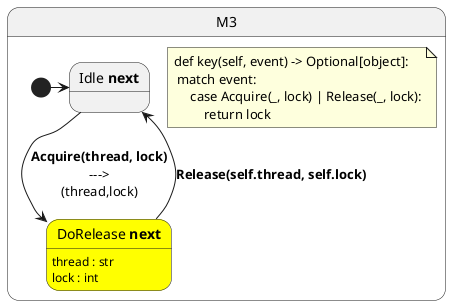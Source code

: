 @startuml
state M3{
  note as KEYNOTE
   def key(self, event) -> Optional[object]:
    match event:
        case Acquire(_, lock) | Release(_, lock):
            return lock
  end note
  [*] -> Idle
  state "Idle **next**" as Idle
  state "DoRelease **next**" as DoRelease #yellow : thread : str\nlock : int
  Idle --> DoRelease : **Acquire(thread, lock)**\n--->\n(thread,lock)
  DoRelease --> Idle : **Release(self.thread, self.lock)**
}
@enduml